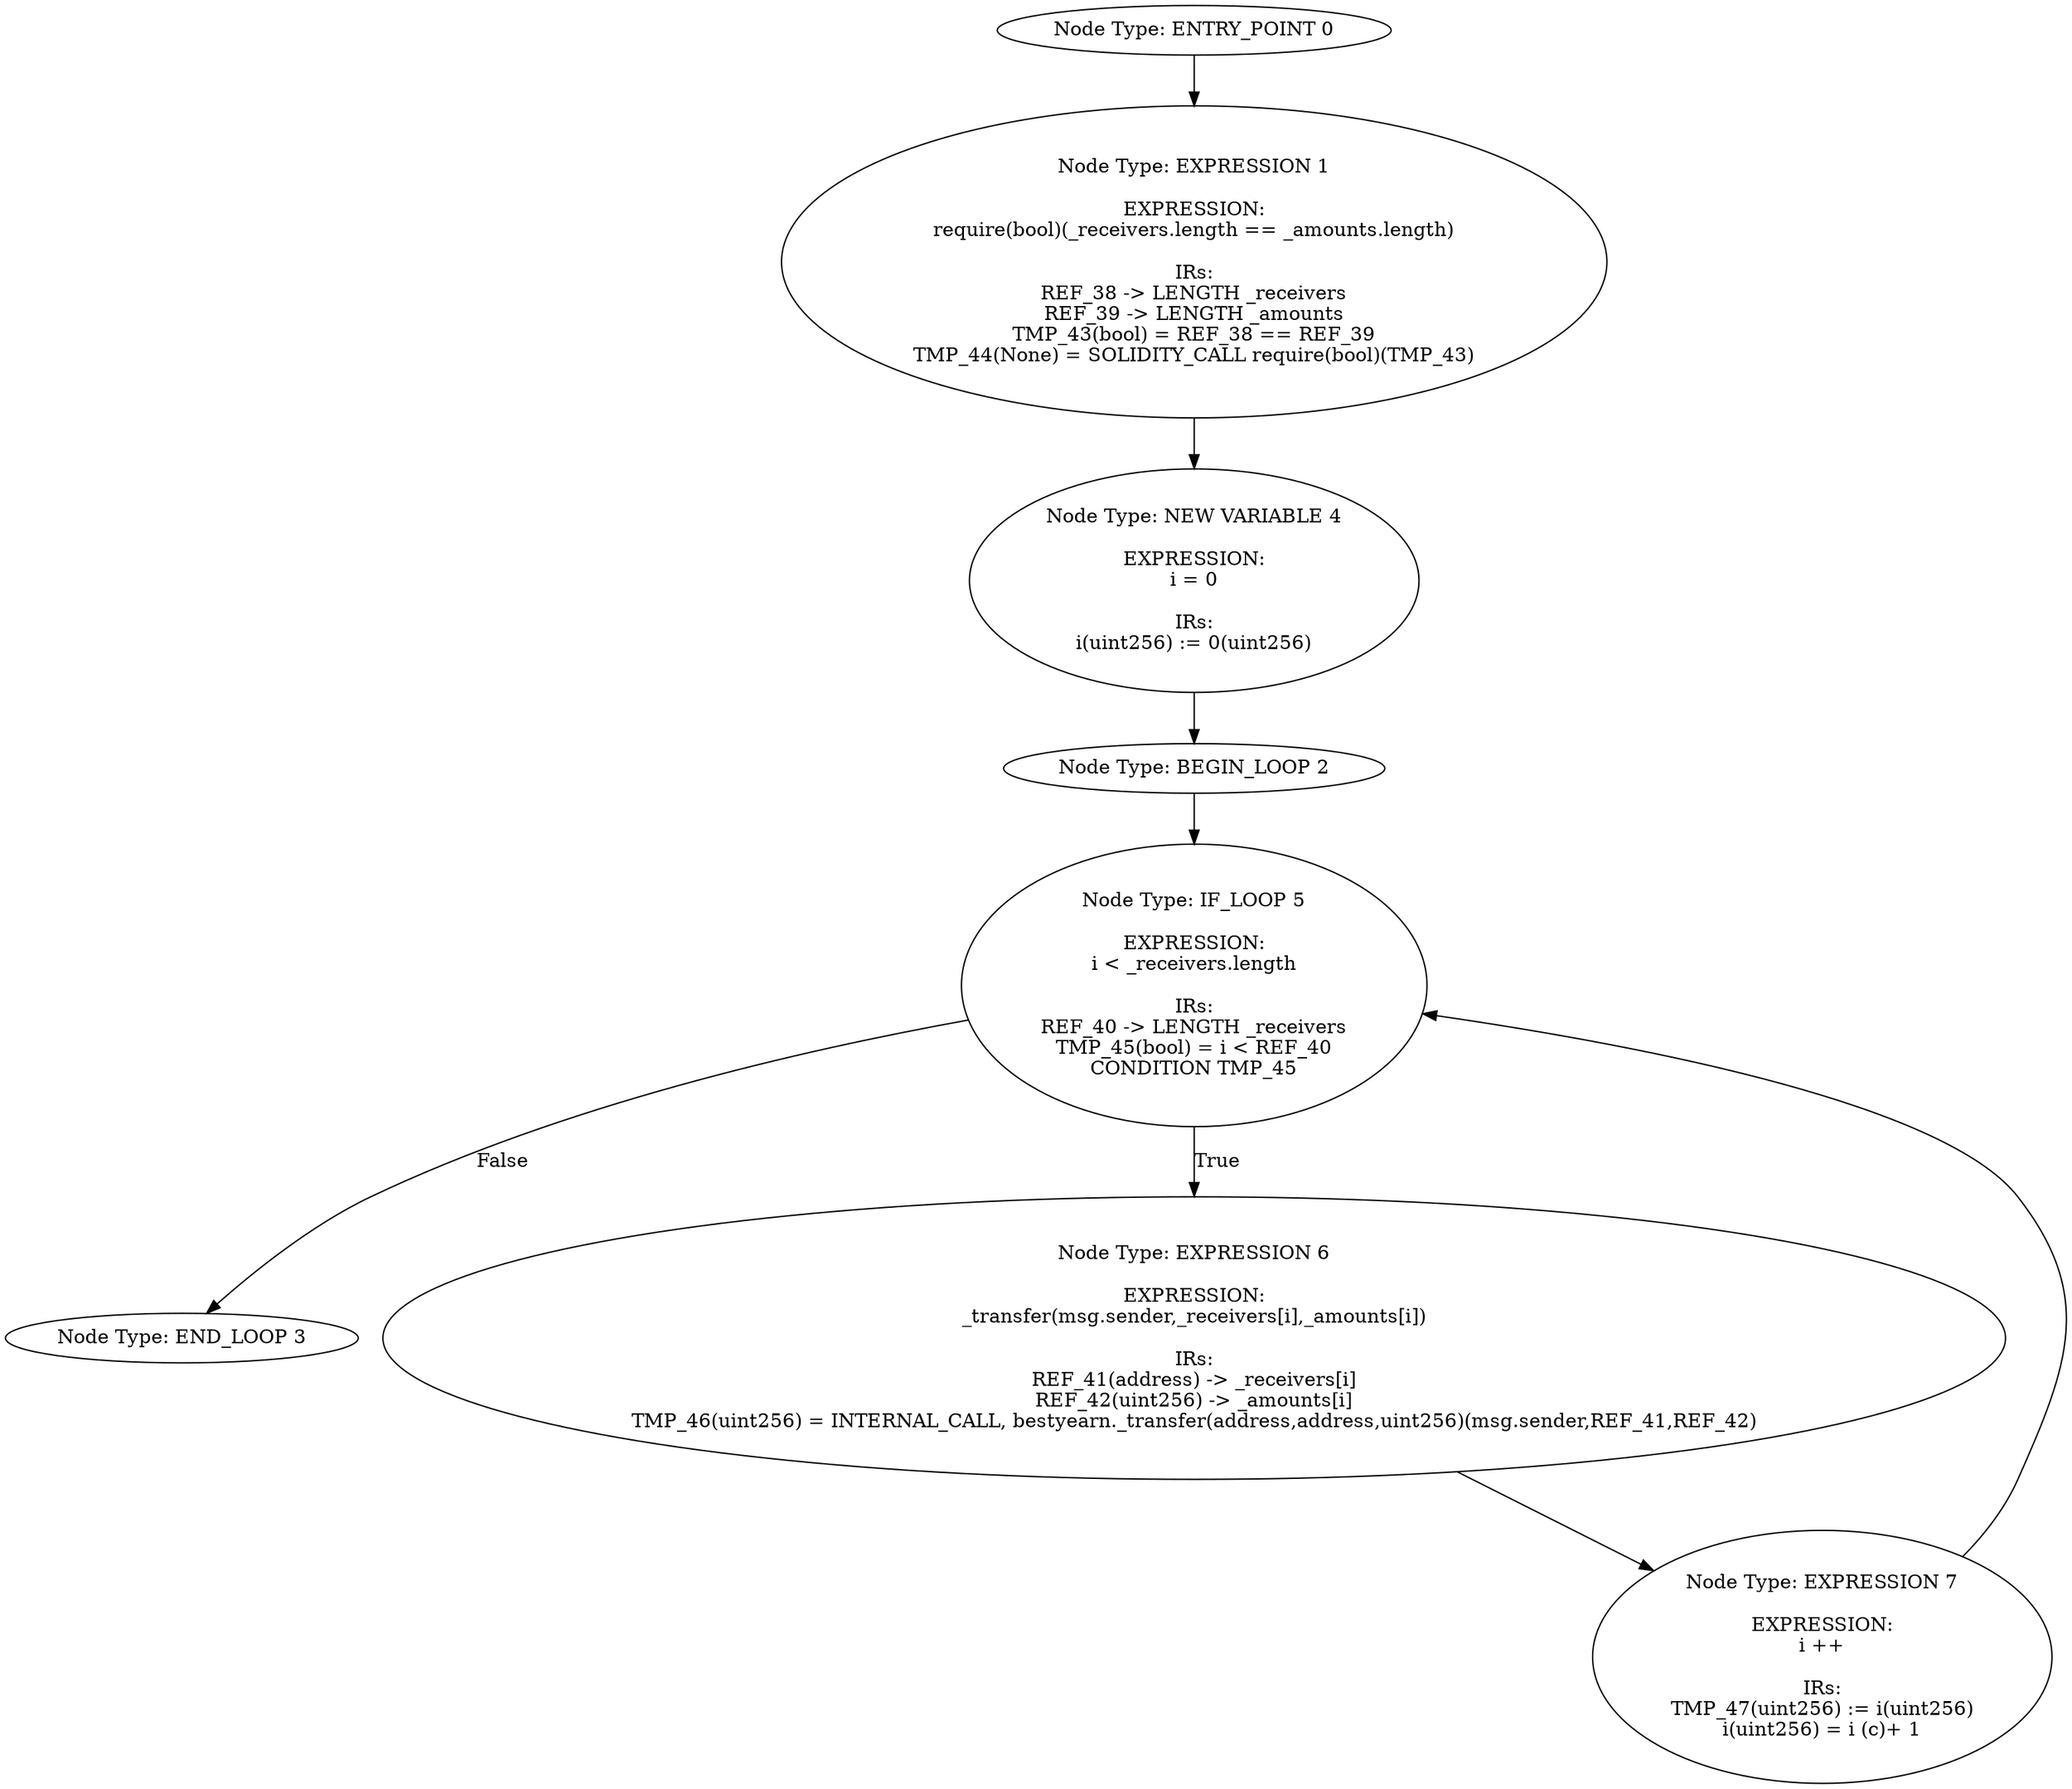 digraph{
0[label="Node Type: ENTRY_POINT 0
"];
0->1;
1[label="Node Type: EXPRESSION 1

EXPRESSION:
require(bool)(_receivers.length == _amounts.length)

IRs:
REF_38 -> LENGTH _receivers
REF_39 -> LENGTH _amounts
TMP_43(bool) = REF_38 == REF_39
TMP_44(None) = SOLIDITY_CALL require(bool)(TMP_43)"];
1->4;
2[label="Node Type: BEGIN_LOOP 2
"];
2->5;
3[label="Node Type: END_LOOP 3
"];
4[label="Node Type: NEW VARIABLE 4

EXPRESSION:
i = 0

IRs:
i(uint256) := 0(uint256)"];
4->2;
5[label="Node Type: IF_LOOP 5

EXPRESSION:
i < _receivers.length

IRs:
REF_40 -> LENGTH _receivers
TMP_45(bool) = i < REF_40
CONDITION TMP_45"];
5->6[label="True"];
5->3[label="False"];
6[label="Node Type: EXPRESSION 6

EXPRESSION:
_transfer(msg.sender,_receivers[i],_amounts[i])

IRs:
REF_41(address) -> _receivers[i]
REF_42(uint256) -> _amounts[i]
TMP_46(uint256) = INTERNAL_CALL, bestyearn._transfer(address,address,uint256)(msg.sender,REF_41,REF_42)"];
6->7;
7[label="Node Type: EXPRESSION 7

EXPRESSION:
i ++

IRs:
TMP_47(uint256) := i(uint256)
i(uint256) = i (c)+ 1"];
7->5;
}
